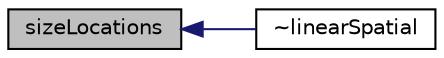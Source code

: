 digraph "sizeLocations"
{
  bgcolor="transparent";
  edge [fontname="Helvetica",fontsize="10",labelfontname="Helvetica",labelfontsize="10"];
  node [fontname="Helvetica",fontsize="10",shape=record];
  rankdir="LR";
  Node1 [label="sizeLocations",height=0.2,width=0.4,color="black", fillcolor="grey75", style="filled", fontcolor="black"];
  Node1 -> Node2 [dir="back",color="midnightblue",fontsize="10",style="solid",fontname="Helvetica"];
  Node2 [label="~linearSpatial",height=0.2,width=0.4,color="black",URL="$a01345.html#a1f3c137238673afffeedcf1fb7d481b9",tooltip="Destructor. "];
}
